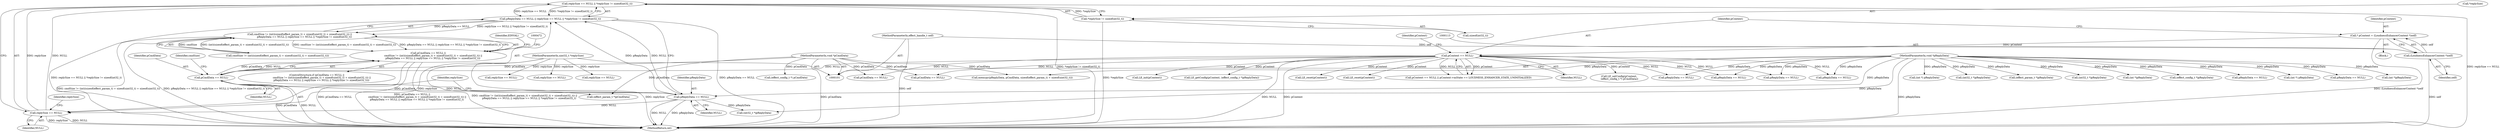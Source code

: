digraph "0_Android_aeea52da00d210587fb3ed895de3d5f2e0264c88_3@API" {
"1000456" [label="(Call,replySize == NULL || *replySize != sizeof(int32_t))"];
"1000457" [label="(Call,replySize == NULL)"];
"1000106" [label="(MethodParameterIn,uint32_t *replySize)"];
"1000453" [label="(Call,pReplyData == NULL)"];
"1000107" [label="(MethodParameterIn,void *pReplyData)"];
"1000436" [label="(Call,pCmdData == NULL)"];
"1000105" [label="(MethodParameterIn,void *pCmdData)"];
"1000118" [label="(Call,pContext == NULL)"];
"1000110" [label="(Call,* pContext = (LoudnessEnhancerContext *)self)"];
"1000112" [label="(Call,(LoudnessEnhancerContext *)self)"];
"1000102" [label="(MethodParameterIn,effect_handle_t self)"];
"1000460" [label="(Call,*replySize != sizeof(int32_t))"];
"1000452" [label="(Call,pReplyData == NULL || replySize == NULL || *replySize != sizeof(int32_t))"];
"1000439" [label="(Call,cmdSize != (int)(sizeof(effect_param_t) + sizeof(uint32_t) + sizeof(uint32_t)) ||\n            pReplyData == NULL || replySize == NULL || *replySize != sizeof(int32_t))"];
"1000435" [label="(Call,pCmdData == NULL ||\n             cmdSize != (int)(sizeof(effect_param_t) + sizeof(uint32_t) + sizeof(uint32_t)) ||\n            pReplyData == NULL || replySize == NULL || *replySize != sizeof(int32_t))"];
"1000344" [label="(Call,memcpy(pReplyData, pCmdData, sizeof(effect_param_t) + sizeof(uint32_t)))"];
"1000441" [label="(Identifier,cmdSize)"];
"1000114" [label="(Identifier,self)"];
"1000471" [label="(Call,(int32_t *)pReplyData)"];
"1000186" [label="(Call,(int *) pReplyData)"];
"1000266" [label="(Call,pReplyData == NULL)"];
"1000536" [label="(Call,(int32_t *)pReplyData)"];
"1000136" [label="(Call,pReplyData == NULL)"];
"1000530" [label="(Call,LE_reset(pContext))"];
"1000455" [label="(Identifier,NULL)"];
"1000217" [label="(Call,LE_reset(pContext))"];
"1000172" [label="(Call,replySize == NULL)"];
"1000227" [label="(Call,replySize == NULL)"];
"1000461" [label="(Call,*replySize)"];
"1000123" [label="(Identifier,pContext)"];
"1000355" [label="(Call,(effect_param_t *)pReplyData)"];
"1000117" [label="(Call,pContext == NULL || pContext->mState == LOUDNESS_ENHANCER_STATE_UNINITIALIZED)"];
"1000439" [label="(Call,cmdSize != (int)(sizeof(effect_param_t) + sizeof(uint32_t) + sizeof(uint32_t)) ||\n            pReplyData == NULL || replySize == NULL || *replySize != sizeof(int32_t))"];
"1000107" [label="(MethodParameterIn,void *pReplyData)"];
"1000478" [label="(Call,(effect_param_t *)pCmdData)"];
"1000555" [label="(MethodReturn,int)"];
"1000498" [label="(Call,(int32_t *)pReplyData)"];
"1000437" [label="(Identifier,pCmdData)"];
"1000120" [label="(Identifier,NULL)"];
"1000297" [label="(Call,(int *)pReplyData)"];
"1000306" [label="(Call,pCmdData == NULL)"];
"1000111" [label="(Identifier,pContext)"];
"1000212" [label="(Call,(effect_config_t *)pReplyData)"];
"1000191" [label="(Call,(effect_config_t *) pCmdData)"];
"1000189" [label="(Call,LE_setConfig(pContext,\n (effect_config_t *) pCmdData))"];
"1000198" [label="(Call,pReplyData == NULL)"];
"1000112" [label="(Call,(LoudnessEnhancerContext *)self)"];
"1000453" [label="(Call,pReplyData == NULL)"];
"1000320" [label="(Call,pReplyData == NULL)"];
"1000159" [label="(Call,pCmdData == NULL)"];
"1000110" [label="(Call,* pContext = (LoudnessEnhancerContext *)self)"];
"1000458" [label="(Identifier,replySize)"];
"1000463" [label="(Call,sizeof(int32_t))"];
"1000462" [label="(Identifier,replySize)"];
"1000150" [label="(Call,(int *) pReplyData)"];
"1000118" [label="(Call,pContext == NULL)"];
"1000436" [label="(Call,pCmdData == NULL)"];
"1000108" [label="(Block,)"];
"1000459" [label="(Identifier,NULL)"];
"1000460" [label="(Call,*replySize != sizeof(int32_t))"];
"1000440" [label="(Call,cmdSize != (int)(sizeof(effect_param_t) + sizeof(uint32_t) + sizeof(uint32_t)))"];
"1000468" [label="(Identifier,EINVAL)"];
"1000153" [label="(Call,LE_init(pContext))"];
"1000168" [label="(Call,pReplyData == NULL)"];
"1000435" [label="(Call,pCmdData == NULL ||\n             cmdSize != (int)(sizeof(effect_param_t) + sizeof(uint32_t) + sizeof(uint32_t)) ||\n            pReplyData == NULL || replySize == NULL || *replySize != sizeof(int32_t))"];
"1000119" [label="(Identifier,pContext)"];
"1000223" [label="(Call,pReplyData == NULL)"];
"1000434" [label="(ControlStructure,if (pCmdData == NULL ||\n             cmdSize != (int)(sizeof(effect_param_t) + sizeof(uint32_t) + sizeof(uint32_t)) ||\n            pReplyData == NULL || replySize == NULL || *replySize != sizeof(int32_t)))"];
"1000210" [label="(Call,LE_getConfig(pContext, (effect_config_t *)pReplyData))"];
"1000456" [label="(Call,replySize == NULL || *replySize != sizeof(int32_t))"];
"1000452" [label="(Call,pReplyData == NULL || replySize == NULL || *replySize != sizeof(int32_t))"];
"1000105" [label="(MethodParameterIn,void *pCmdData)"];
"1000324" [label="(Call,replySize == NULL)"];
"1000438" [label="(Identifier,NULL)"];
"1000457" [label="(Call,replySize == NULL)"];
"1000454" [label="(Identifier,pReplyData)"];
"1000106" [label="(MethodParameterIn,uint32_t *replySize)"];
"1000102" [label="(MethodParameterIn,effect_handle_t self)"];
"1000258" [label="(Call,(int *)pReplyData)"];
"1000456" -> "1000452"  [label="AST: "];
"1000456" -> "1000457"  [label="CFG: "];
"1000456" -> "1000460"  [label="CFG: "];
"1000457" -> "1000456"  [label="AST: "];
"1000460" -> "1000456"  [label="AST: "];
"1000452" -> "1000456"  [label="CFG: "];
"1000456" -> "1000555"  [label="DDG: *replySize != sizeof(int32_t)"];
"1000456" -> "1000555"  [label="DDG: replySize == NULL"];
"1000456" -> "1000452"  [label="DDG: replySize == NULL"];
"1000456" -> "1000452"  [label="DDG: *replySize != sizeof(int32_t)"];
"1000457" -> "1000456"  [label="DDG: replySize"];
"1000457" -> "1000456"  [label="DDG: NULL"];
"1000460" -> "1000456"  [label="DDG: *replySize"];
"1000457" -> "1000459"  [label="CFG: "];
"1000458" -> "1000457"  [label="AST: "];
"1000459" -> "1000457"  [label="AST: "];
"1000462" -> "1000457"  [label="CFG: "];
"1000457" -> "1000555"  [label="DDG: NULL"];
"1000457" -> "1000555"  [label="DDG: replySize"];
"1000106" -> "1000457"  [label="DDG: replySize"];
"1000453" -> "1000457"  [label="DDG: NULL"];
"1000106" -> "1000101"  [label="AST: "];
"1000106" -> "1000555"  [label="DDG: replySize"];
"1000106" -> "1000172"  [label="DDG: replySize"];
"1000106" -> "1000227"  [label="DDG: replySize"];
"1000106" -> "1000324"  [label="DDG: replySize"];
"1000453" -> "1000452"  [label="AST: "];
"1000453" -> "1000455"  [label="CFG: "];
"1000454" -> "1000453"  [label="AST: "];
"1000455" -> "1000453"  [label="AST: "];
"1000458" -> "1000453"  [label="CFG: "];
"1000452" -> "1000453"  [label="CFG: "];
"1000453" -> "1000555"  [label="DDG: NULL"];
"1000453" -> "1000555"  [label="DDG: pReplyData"];
"1000453" -> "1000452"  [label="DDG: pReplyData"];
"1000453" -> "1000452"  [label="DDG: NULL"];
"1000107" -> "1000453"  [label="DDG: pReplyData"];
"1000436" -> "1000453"  [label="DDG: NULL"];
"1000453" -> "1000471"  [label="DDG: pReplyData"];
"1000107" -> "1000101"  [label="AST: "];
"1000107" -> "1000555"  [label="DDG: pReplyData"];
"1000107" -> "1000136"  [label="DDG: pReplyData"];
"1000107" -> "1000150"  [label="DDG: pReplyData"];
"1000107" -> "1000168"  [label="DDG: pReplyData"];
"1000107" -> "1000186"  [label="DDG: pReplyData"];
"1000107" -> "1000198"  [label="DDG: pReplyData"];
"1000107" -> "1000212"  [label="DDG: pReplyData"];
"1000107" -> "1000223"  [label="DDG: pReplyData"];
"1000107" -> "1000258"  [label="DDG: pReplyData"];
"1000107" -> "1000266"  [label="DDG: pReplyData"];
"1000107" -> "1000297"  [label="DDG: pReplyData"];
"1000107" -> "1000320"  [label="DDG: pReplyData"];
"1000107" -> "1000344"  [label="DDG: pReplyData"];
"1000107" -> "1000355"  [label="DDG: pReplyData"];
"1000107" -> "1000471"  [label="DDG: pReplyData"];
"1000107" -> "1000498"  [label="DDG: pReplyData"];
"1000107" -> "1000536"  [label="DDG: pReplyData"];
"1000436" -> "1000435"  [label="AST: "];
"1000436" -> "1000438"  [label="CFG: "];
"1000437" -> "1000436"  [label="AST: "];
"1000438" -> "1000436"  [label="AST: "];
"1000441" -> "1000436"  [label="CFG: "];
"1000435" -> "1000436"  [label="CFG: "];
"1000436" -> "1000555"  [label="DDG: pCmdData"];
"1000436" -> "1000555"  [label="DDG: NULL"];
"1000436" -> "1000435"  [label="DDG: pCmdData"];
"1000436" -> "1000435"  [label="DDG: NULL"];
"1000105" -> "1000436"  [label="DDG: pCmdData"];
"1000118" -> "1000436"  [label="DDG: NULL"];
"1000436" -> "1000478"  [label="DDG: pCmdData"];
"1000105" -> "1000101"  [label="AST: "];
"1000105" -> "1000555"  [label="DDG: pCmdData"];
"1000105" -> "1000159"  [label="DDG: pCmdData"];
"1000105" -> "1000191"  [label="DDG: pCmdData"];
"1000105" -> "1000306"  [label="DDG: pCmdData"];
"1000105" -> "1000344"  [label="DDG: pCmdData"];
"1000105" -> "1000478"  [label="DDG: pCmdData"];
"1000118" -> "1000117"  [label="AST: "];
"1000118" -> "1000120"  [label="CFG: "];
"1000119" -> "1000118"  [label="AST: "];
"1000120" -> "1000118"  [label="AST: "];
"1000123" -> "1000118"  [label="CFG: "];
"1000117" -> "1000118"  [label="CFG: "];
"1000118" -> "1000555"  [label="DDG: NULL"];
"1000118" -> "1000555"  [label="DDG: pContext"];
"1000118" -> "1000117"  [label="DDG: pContext"];
"1000118" -> "1000117"  [label="DDG: NULL"];
"1000110" -> "1000118"  [label="DDG: pContext"];
"1000118" -> "1000136"  [label="DDG: NULL"];
"1000118" -> "1000153"  [label="DDG: pContext"];
"1000118" -> "1000159"  [label="DDG: NULL"];
"1000118" -> "1000189"  [label="DDG: pContext"];
"1000118" -> "1000198"  [label="DDG: NULL"];
"1000118" -> "1000210"  [label="DDG: pContext"];
"1000118" -> "1000217"  [label="DDG: pContext"];
"1000118" -> "1000223"  [label="DDG: NULL"];
"1000118" -> "1000266"  [label="DDG: NULL"];
"1000118" -> "1000306"  [label="DDG: NULL"];
"1000118" -> "1000530"  [label="DDG: pContext"];
"1000110" -> "1000108"  [label="AST: "];
"1000110" -> "1000112"  [label="CFG: "];
"1000111" -> "1000110"  [label="AST: "];
"1000112" -> "1000110"  [label="AST: "];
"1000119" -> "1000110"  [label="CFG: "];
"1000110" -> "1000555"  [label="DDG: (LoudnessEnhancerContext *)self"];
"1000112" -> "1000110"  [label="DDG: self"];
"1000112" -> "1000114"  [label="CFG: "];
"1000113" -> "1000112"  [label="AST: "];
"1000114" -> "1000112"  [label="AST: "];
"1000112" -> "1000555"  [label="DDG: self"];
"1000102" -> "1000112"  [label="DDG: self"];
"1000102" -> "1000101"  [label="AST: "];
"1000102" -> "1000555"  [label="DDG: self"];
"1000460" -> "1000463"  [label="CFG: "];
"1000461" -> "1000460"  [label="AST: "];
"1000463" -> "1000460"  [label="AST: "];
"1000460" -> "1000555"  [label="DDG: *replySize"];
"1000452" -> "1000439"  [label="AST: "];
"1000439" -> "1000452"  [label="CFG: "];
"1000452" -> "1000555"  [label="DDG: pReplyData == NULL"];
"1000452" -> "1000555"  [label="DDG: replySize == NULL || *replySize != sizeof(int32_t)"];
"1000452" -> "1000439"  [label="DDG: pReplyData == NULL"];
"1000452" -> "1000439"  [label="DDG: replySize == NULL || *replySize != sizeof(int32_t)"];
"1000439" -> "1000435"  [label="AST: "];
"1000439" -> "1000440"  [label="CFG: "];
"1000440" -> "1000439"  [label="AST: "];
"1000435" -> "1000439"  [label="CFG: "];
"1000439" -> "1000555"  [label="DDG: cmdSize != (int)(sizeof(effect_param_t) + sizeof(uint32_t) + sizeof(uint32_t))"];
"1000439" -> "1000555"  [label="DDG: pReplyData == NULL || replySize == NULL || *replySize != sizeof(int32_t)"];
"1000439" -> "1000435"  [label="DDG: cmdSize != (int)(sizeof(effect_param_t) + sizeof(uint32_t) + sizeof(uint32_t))"];
"1000439" -> "1000435"  [label="DDG: pReplyData == NULL || replySize == NULL || *replySize != sizeof(int32_t)"];
"1000440" -> "1000439"  [label="DDG: cmdSize"];
"1000440" -> "1000439"  [label="DDG: (int)(sizeof(effect_param_t) + sizeof(uint32_t) + sizeof(uint32_t))"];
"1000435" -> "1000434"  [label="AST: "];
"1000468" -> "1000435"  [label="CFG: "];
"1000472" -> "1000435"  [label="CFG: "];
"1000435" -> "1000555"  [label="DDG: pCmdData == NULL"];
"1000435" -> "1000555"  [label="DDG: pCmdData == NULL ||\n             cmdSize != (int)(sizeof(effect_param_t) + sizeof(uint32_t) + sizeof(uint32_t)) ||\n            pReplyData == NULL || replySize == NULL || *replySize != sizeof(int32_t)"];
"1000435" -> "1000555"  [label="DDG: cmdSize != (int)(sizeof(effect_param_t) + sizeof(uint32_t) + sizeof(uint32_t)) ||\n            pReplyData == NULL || replySize == NULL || *replySize != sizeof(int32_t)"];
}
